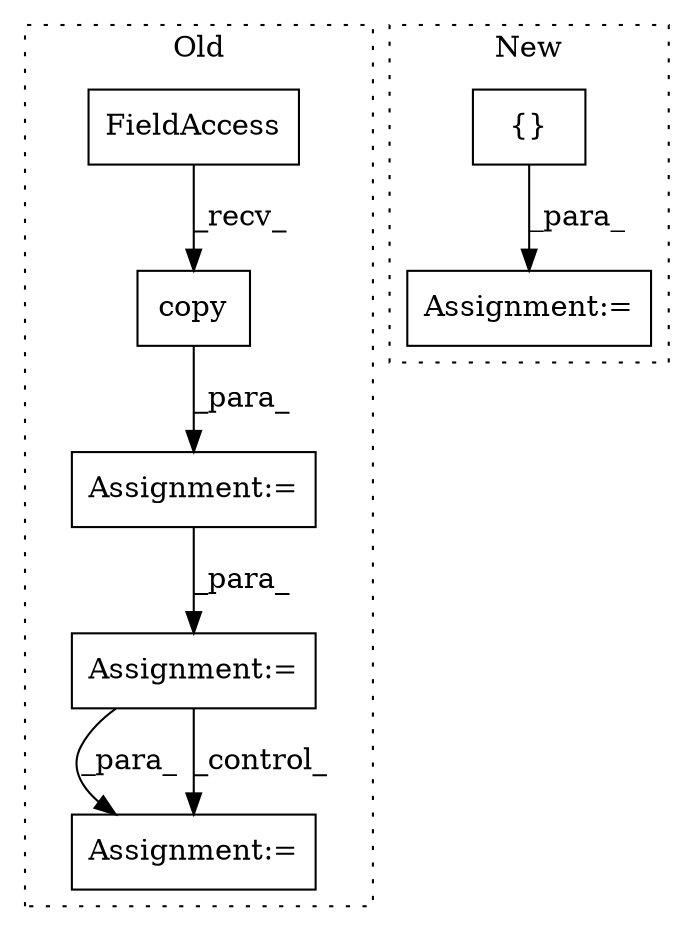 digraph G {
subgraph cluster0 {
1 [label="copy" a="32" s="5238,5248" l="5,1" shape="box"];
4 [label="Assignment:=" a="7" s="5211" l="16" shape="box"];
5 [label="Assignment:=" a="7" s="5362,5445" l="61,2" shape="box"];
6 [label="FieldAccess" a="22" s="5227" l="10" shape="box"];
7 [label="Assignment:=" a="7" s="5475" l="2" shape="box"];
label = "Old";
style="dotted";
}
subgraph cluster1 {
2 [label="{}" a="4" s="5698" l="2" shape="box"];
3 [label="Assignment:=" a="7" s="5688" l="1" shape="box"];
label = "New";
style="dotted";
}
1 -> 4 [label="_para_"];
2 -> 3 [label="_para_"];
4 -> 5 [label="_para_"];
5 -> 7 [label="_para_"];
5 -> 7 [label="_control_"];
6 -> 1 [label="_recv_"];
}